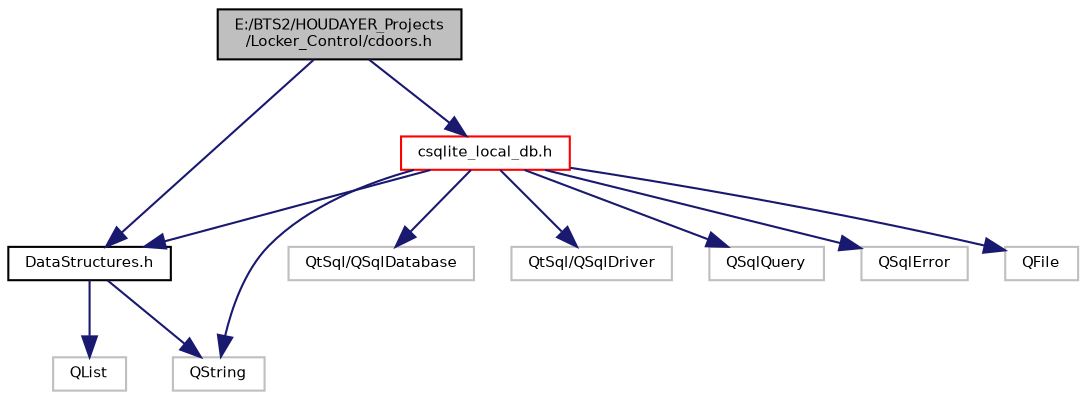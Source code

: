 digraph "E:/BTS2/HOUDAYER_Projects/Locker_Control/cdoors.h"
{
 // INTERACTIVE_SVG=YES
  bgcolor="transparent";
  edge [fontname="Helvetica",fontsize="7",labelfontname="Helvetica",labelfontsize="7"];
  node [fontname="Helvetica",fontsize="7",shape=record];
  Node1 [label="E:/BTS2/HOUDAYER_Projects\l/Locker_Control/cdoors.h",height=0.2,width=0.4,color="black", fillcolor="grey75", style="filled", fontcolor="black"];
  Node1 -> Node2 [color="midnightblue",fontsize="7",style="solid",fontname="Helvetica"];
  Node2 [label="DataStructures.h",height=0.2,width=0.4,color="black",URL="$_data_structures_8h.html",tooltip="Definnitions des formats de communications des données entre les classes de l&#39;application LC..."];
  Node2 -> Node3 [color="midnightblue",fontsize="7",style="solid",fontname="Helvetica"];
  Node3 [label="QString",height=0.2,width=0.4,color="grey75"];
  Node2 -> Node4 [color="midnightblue",fontsize="7",style="solid",fontname="Helvetica"];
  Node4 [label="QList",height=0.2,width=0.4,color="grey75"];
  Node1 -> Node5 [color="midnightblue",fontsize="7",style="solid",fontname="Helvetica"];
  Node5 [label="csqlite_local_db.h",height=0.2,width=0.4,color="red",URL="$csqlite__local__db_8h.html"];
  Node5 -> Node3 [color="midnightblue",fontsize="7",style="solid",fontname="Helvetica"];
  Node5 -> Node6 [color="midnightblue",fontsize="7",style="solid",fontname="Helvetica"];
  Node6 [label="QtSql/QSqlDatabase",height=0.2,width=0.4,color="grey75"];
  Node5 -> Node7 [color="midnightblue",fontsize="7",style="solid",fontname="Helvetica"];
  Node7 [label="QtSql/QSqlDriver",height=0.2,width=0.4,color="grey75"];
  Node5 -> Node8 [color="midnightblue",fontsize="7",style="solid",fontname="Helvetica"];
  Node8 [label="QSqlQuery",height=0.2,width=0.4,color="grey75"];
  Node5 -> Node9 [color="midnightblue",fontsize="7",style="solid",fontname="Helvetica"];
  Node9 [label="QSqlError",height=0.2,width=0.4,color="grey75"];
  Node5 -> Node10 [color="midnightblue",fontsize="7",style="solid",fontname="Helvetica"];
  Node10 [label="QFile",height=0.2,width=0.4,color="grey75"];
  Node5 -> Node2 [color="midnightblue",fontsize="7",style="solid",fontname="Helvetica"];
}
